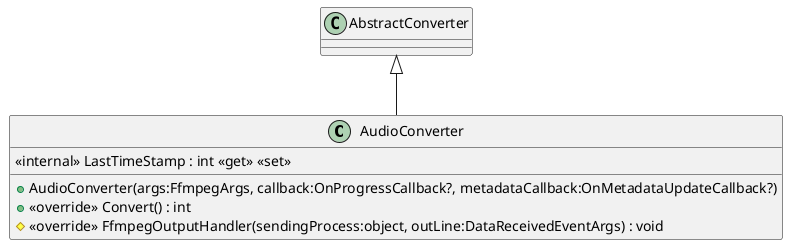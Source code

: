 @startuml
class AudioConverter {
    <<internal>> LastTimeStamp : int <<get>> <<set>>
    + AudioConverter(args:FfmpegArgs, callback:OnProgressCallback?, metadataCallback:OnMetadataUpdateCallback?)
    + <<override>> Convert() : int
    # <<override>> FfmpegOutputHandler(sendingProcess:object, outLine:DataReceivedEventArgs) : void
}
AbstractConverter <|-- AudioConverter
@enduml
